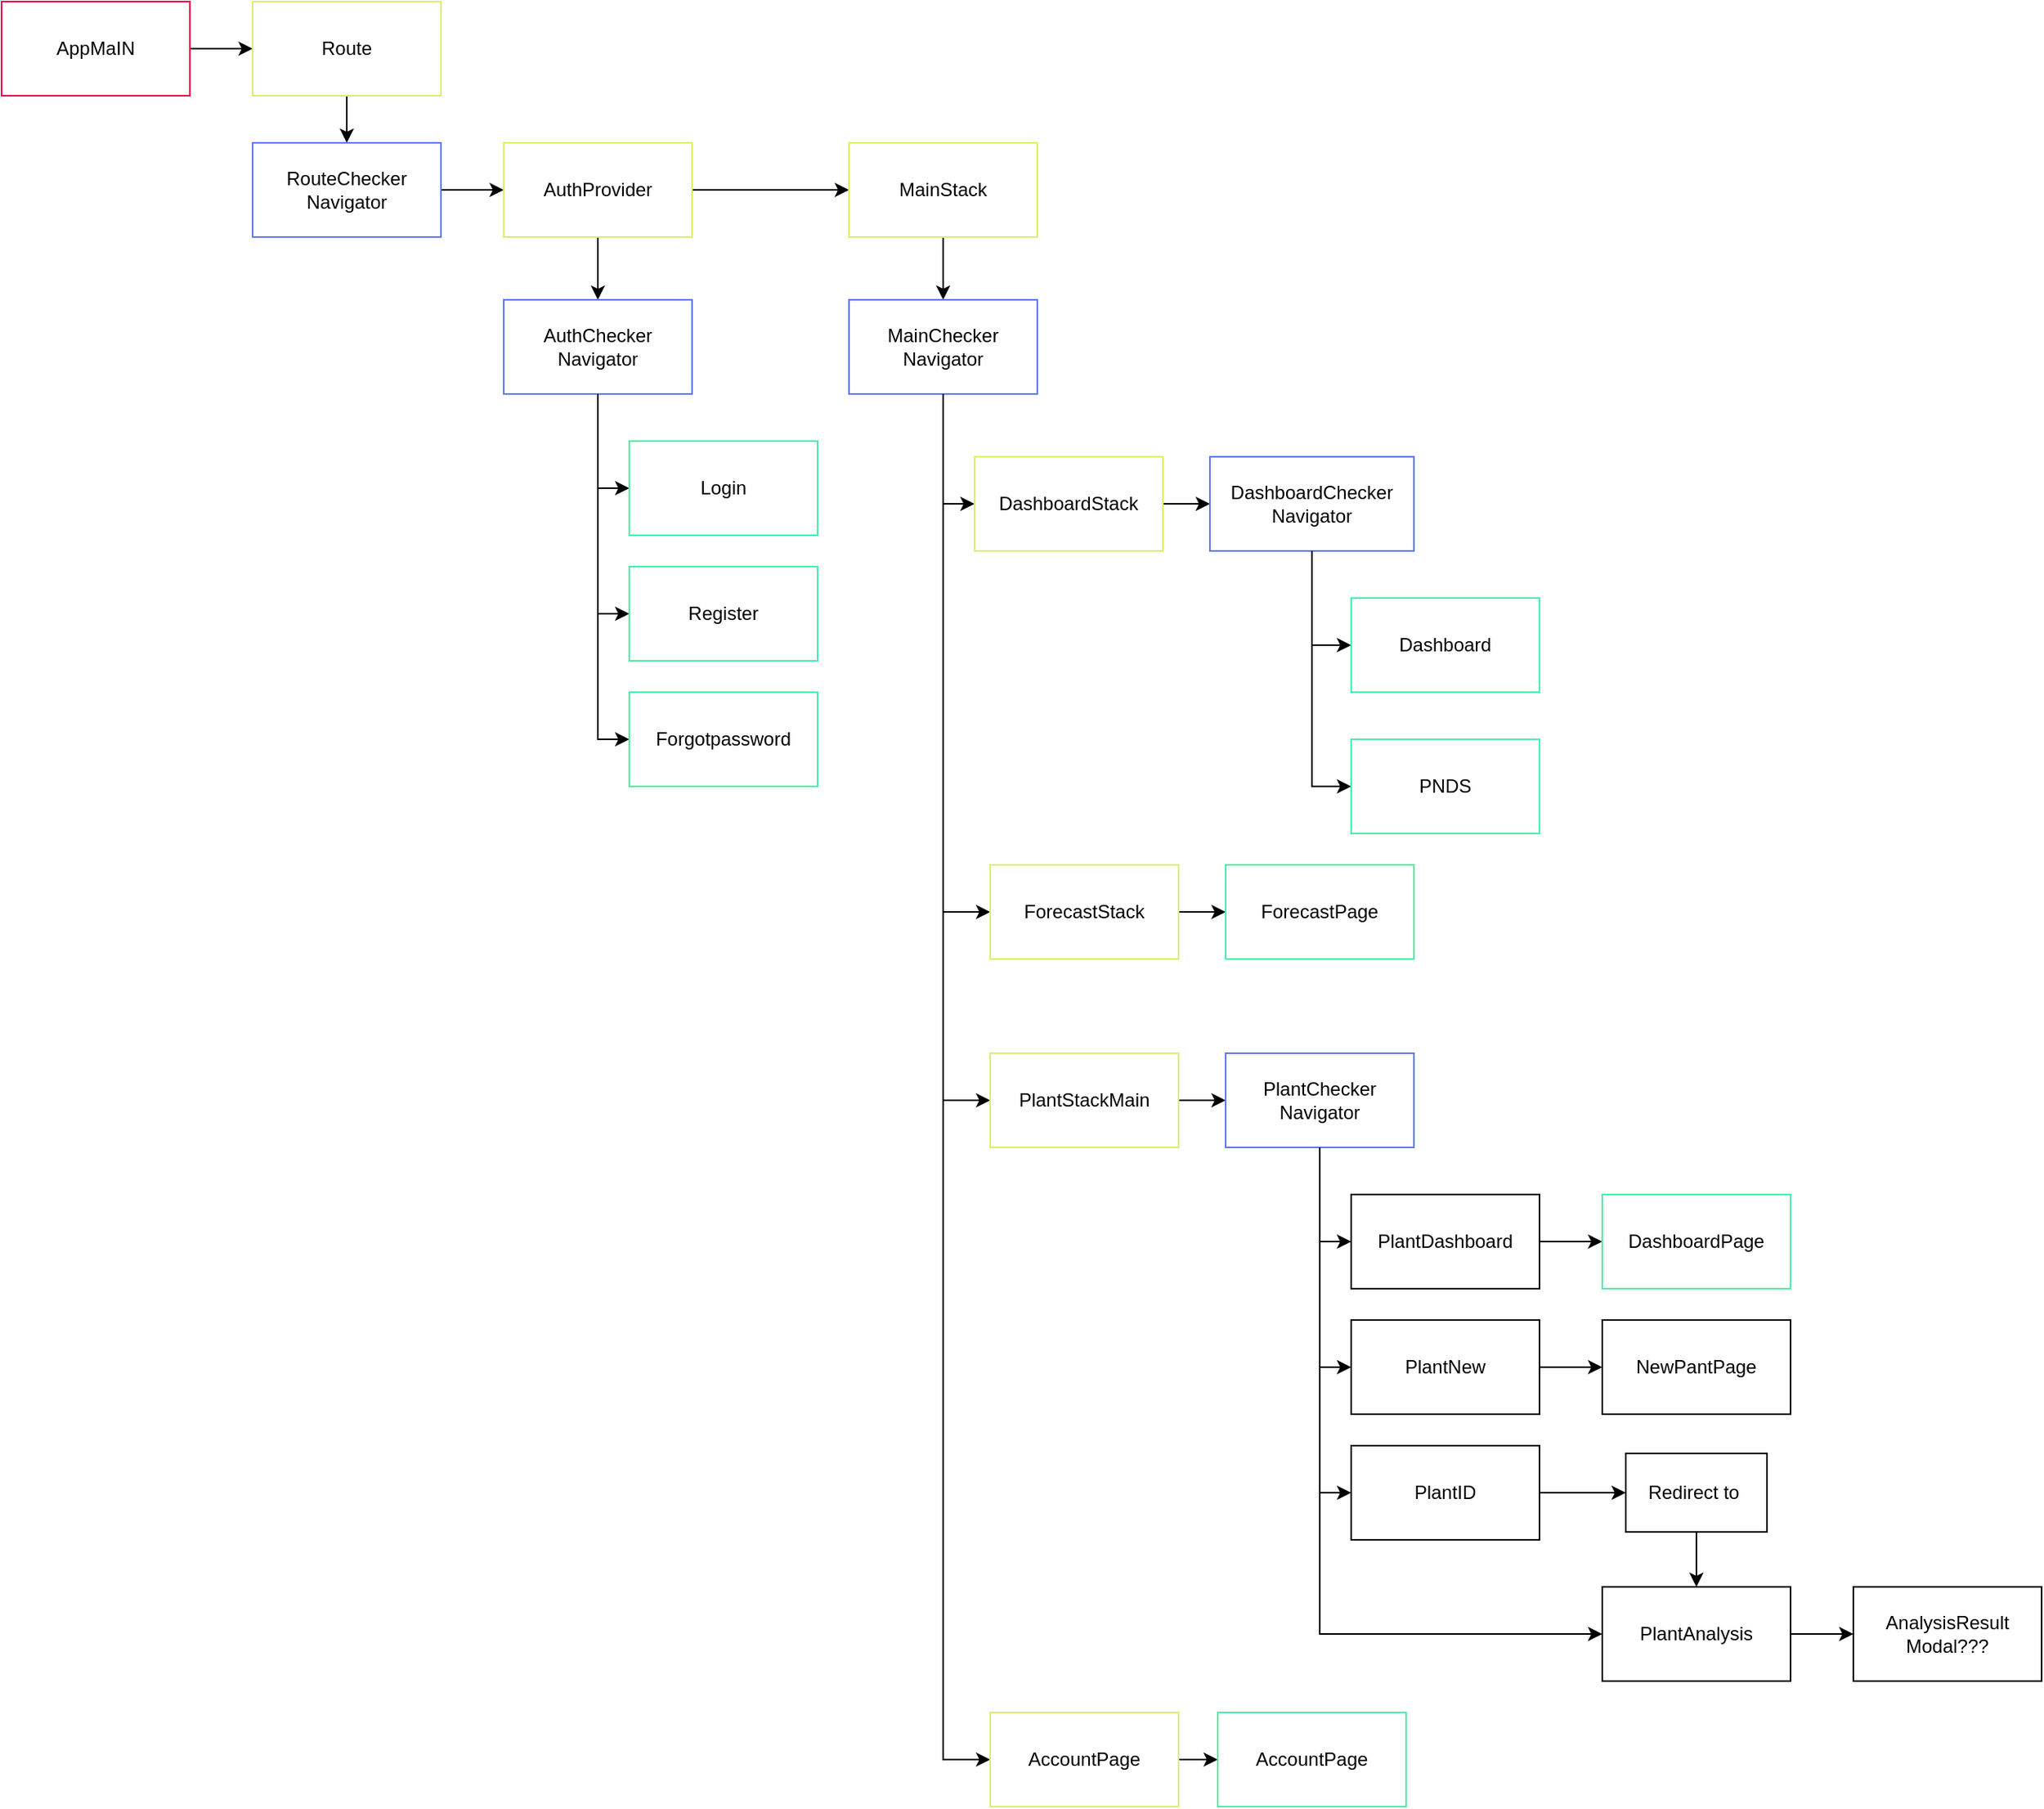 <mxfile version="21.5.1" type="device">
  <diagram name="Page-1" id="Y5JtWHxv7Y_PkE-OMQh9">
    <mxGraphModel dx="2476" dy="1280" grid="1" gridSize="10" guides="1" tooltips="1" connect="1" arrows="1" fold="1" page="1" pageScale="1" pageWidth="850" pageHeight="1100" math="0" shadow="0">
      <root>
        <mxCell id="0" />
        <mxCell id="1" parent="0" />
        <mxCell id="dBR_JviWxrnZ7EOf8OUJ-3" value="" style="edgeStyle=orthogonalEdgeStyle;rounded=0;orthogonalLoop=1;jettySize=auto;html=1;" edge="1" parent="1" source="dBR_JviWxrnZ7EOf8OUJ-1" target="dBR_JviWxrnZ7EOf8OUJ-2">
          <mxGeometry relative="1" as="geometry" />
        </mxCell>
        <mxCell id="dBR_JviWxrnZ7EOf8OUJ-1" value="AppMaIN" style="rounded=0;whiteSpace=wrap;html=1;strokeColor=#F0054B;" vertex="1" parent="1">
          <mxGeometry x="50" y="40" width="120" height="60" as="geometry" />
        </mxCell>
        <mxCell id="dBR_JviWxrnZ7EOf8OUJ-7" value="" style="edgeStyle=orthogonalEdgeStyle;rounded=0;orthogonalLoop=1;jettySize=auto;html=1;" edge="1" parent="1" source="dBR_JviWxrnZ7EOf8OUJ-2" target="dBR_JviWxrnZ7EOf8OUJ-6">
          <mxGeometry relative="1" as="geometry" />
        </mxCell>
        <mxCell id="dBR_JviWxrnZ7EOf8OUJ-2" value="Route" style="rounded=0;whiteSpace=wrap;html=1;" vertex="1" parent="1">
          <mxGeometry x="210" y="40" width="120" height="60" as="geometry" />
        </mxCell>
        <mxCell id="dBR_JviWxrnZ7EOf8OUJ-9" value="" style="edgeStyle=orthogonalEdgeStyle;rounded=0;orthogonalLoop=1;jettySize=auto;html=1;" edge="1" parent="1" source="dBR_JviWxrnZ7EOf8OUJ-6" target="dBR_JviWxrnZ7EOf8OUJ-8">
          <mxGeometry relative="1" as="geometry" />
        </mxCell>
        <mxCell id="dBR_JviWxrnZ7EOf8OUJ-6" value="RouteChecker&lt;br&gt;Navigator" style="rounded=0;whiteSpace=wrap;html=1;strokeColor=#6078F0;" vertex="1" parent="1">
          <mxGeometry x="210" y="130" width="120" height="60" as="geometry" />
        </mxCell>
        <mxCell id="dBR_JviWxrnZ7EOf8OUJ-11" value="" style="edgeStyle=orthogonalEdgeStyle;rounded=0;orthogonalLoop=1;jettySize=auto;html=1;" edge="1" parent="1" source="dBR_JviWxrnZ7EOf8OUJ-8" target="dBR_JviWxrnZ7EOf8OUJ-10">
          <mxGeometry relative="1" as="geometry" />
        </mxCell>
        <mxCell id="dBR_JviWxrnZ7EOf8OUJ-13" value="" style="edgeStyle=orthogonalEdgeStyle;rounded=0;orthogonalLoop=1;jettySize=auto;html=1;" edge="1" parent="1" source="dBR_JviWxrnZ7EOf8OUJ-8" target="dBR_JviWxrnZ7EOf8OUJ-12">
          <mxGeometry relative="1" as="geometry" />
        </mxCell>
        <mxCell id="dBR_JviWxrnZ7EOf8OUJ-8" value="AuthProvider" style="rounded=0;whiteSpace=wrap;html=1;" vertex="1" parent="1">
          <mxGeometry x="370" y="130" width="120" height="60" as="geometry" />
        </mxCell>
        <mxCell id="dBR_JviWxrnZ7EOf8OUJ-23" value="" style="edgeStyle=orthogonalEdgeStyle;rounded=0;orthogonalLoop=1;jettySize=auto;html=1;" edge="1" parent="1" source="dBR_JviWxrnZ7EOf8OUJ-10" target="dBR_JviWxrnZ7EOf8OUJ-22">
          <mxGeometry relative="1" as="geometry" />
        </mxCell>
        <mxCell id="dBR_JviWxrnZ7EOf8OUJ-10" value="MainStack" style="rounded=0;whiteSpace=wrap;html=1;" vertex="1" parent="1">
          <mxGeometry x="590" y="130" width="120" height="60" as="geometry" />
        </mxCell>
        <mxCell id="dBR_JviWxrnZ7EOf8OUJ-15" value="" style="edgeStyle=orthogonalEdgeStyle;rounded=0;orthogonalLoop=1;jettySize=auto;html=1;entryX=0;entryY=0.5;entryDx=0;entryDy=0;" edge="1" parent="1" source="dBR_JviWxrnZ7EOf8OUJ-12" target="dBR_JviWxrnZ7EOf8OUJ-14">
          <mxGeometry relative="1" as="geometry" />
        </mxCell>
        <mxCell id="dBR_JviWxrnZ7EOf8OUJ-12" value="AuthChecker&lt;br&gt;Navigator" style="rounded=0;whiteSpace=wrap;html=1;strokeColor=#6078F0;" vertex="1" parent="1">
          <mxGeometry x="370" y="230" width="120" height="60" as="geometry" />
        </mxCell>
        <mxCell id="dBR_JviWxrnZ7EOf8OUJ-17" value="" style="edgeStyle=orthogonalEdgeStyle;rounded=0;orthogonalLoop=1;jettySize=auto;html=1;entryX=0;entryY=0.5;entryDx=0;entryDy=0;exitX=0.5;exitY=1;exitDx=0;exitDy=0;" edge="1" parent="1" source="dBR_JviWxrnZ7EOf8OUJ-12" target="dBR_JviWxrnZ7EOf8OUJ-16">
          <mxGeometry relative="1" as="geometry">
            <mxPoint x="430" y="330" as="sourcePoint" />
          </mxGeometry>
        </mxCell>
        <mxCell id="dBR_JviWxrnZ7EOf8OUJ-14" value="Login" style="rounded=0;whiteSpace=wrap;html=1;strokeColor=#4AF0A8;" vertex="1" parent="1">
          <mxGeometry x="450" y="320" width="120" height="60" as="geometry" />
        </mxCell>
        <mxCell id="dBR_JviWxrnZ7EOf8OUJ-19" value="" style="edgeStyle=orthogonalEdgeStyle;rounded=0;orthogonalLoop=1;jettySize=auto;html=1;exitX=0.5;exitY=1;exitDx=0;exitDy=0;entryX=0;entryY=0.5;entryDx=0;entryDy=0;" edge="1" parent="1" source="dBR_JviWxrnZ7EOf8OUJ-12" target="dBR_JviWxrnZ7EOf8OUJ-18">
          <mxGeometry relative="1" as="geometry" />
        </mxCell>
        <mxCell id="dBR_JviWxrnZ7EOf8OUJ-16" value="Register" style="rounded=0;whiteSpace=wrap;html=1;strokeColor=#4AF0A8;" vertex="1" parent="1">
          <mxGeometry x="450" y="400" width="120" height="60" as="geometry" />
        </mxCell>
        <mxCell id="dBR_JviWxrnZ7EOf8OUJ-18" value="Forgotpassword" style="rounded=0;whiteSpace=wrap;html=1;strokeColor=#4AF0A8;" vertex="1" parent="1">
          <mxGeometry x="450" y="480" width="120" height="60" as="geometry" />
        </mxCell>
        <mxCell id="dBR_JviWxrnZ7EOf8OUJ-25" value="" style="edgeStyle=orthogonalEdgeStyle;rounded=0;orthogonalLoop=1;jettySize=auto;html=1;entryX=0;entryY=0.5;entryDx=0;entryDy=0;" edge="1" parent="1" source="dBR_JviWxrnZ7EOf8OUJ-22" target="dBR_JviWxrnZ7EOf8OUJ-24">
          <mxGeometry relative="1" as="geometry" />
        </mxCell>
        <mxCell id="dBR_JviWxrnZ7EOf8OUJ-22" value="MainChecker&lt;br&gt;Navigator" style="rounded=0;whiteSpace=wrap;html=1;strokeColor=#6078F0;" vertex="1" parent="1">
          <mxGeometry x="590" y="230" width="120" height="60" as="geometry" />
        </mxCell>
        <mxCell id="dBR_JviWxrnZ7EOf8OUJ-27" value="" style="edgeStyle=orthogonalEdgeStyle;rounded=0;orthogonalLoop=1;jettySize=auto;html=1;entryX=0;entryY=0.5;entryDx=0;entryDy=0;exitX=0.5;exitY=1;exitDx=0;exitDy=0;" edge="1" parent="1" source="dBR_JviWxrnZ7EOf8OUJ-22" target="dBR_JviWxrnZ7EOf8OUJ-26">
          <mxGeometry relative="1" as="geometry" />
        </mxCell>
        <mxCell id="dBR_JviWxrnZ7EOf8OUJ-33" value="" style="edgeStyle=orthogonalEdgeStyle;rounded=0;orthogonalLoop=1;jettySize=auto;html=1;" edge="1" parent="1" source="dBR_JviWxrnZ7EOf8OUJ-24" target="dBR_JviWxrnZ7EOf8OUJ-32">
          <mxGeometry relative="1" as="geometry" />
        </mxCell>
        <mxCell id="dBR_JviWxrnZ7EOf8OUJ-24" value="DashboardStack" style="rounded=0;whiteSpace=wrap;html=1;strokeColor=#DAF06C;" vertex="1" parent="1">
          <mxGeometry x="670" y="330" width="120" height="60" as="geometry" />
        </mxCell>
        <mxCell id="dBR_JviWxrnZ7EOf8OUJ-29" value="" style="edgeStyle=orthogonalEdgeStyle;rounded=0;orthogonalLoop=1;jettySize=auto;html=1;exitX=0.5;exitY=1;exitDx=0;exitDy=0;entryX=0;entryY=0.5;entryDx=0;entryDy=0;" edge="1" parent="1" source="dBR_JviWxrnZ7EOf8OUJ-22" target="dBR_JviWxrnZ7EOf8OUJ-28">
          <mxGeometry relative="1" as="geometry" />
        </mxCell>
        <mxCell id="dBR_JviWxrnZ7EOf8OUJ-39" value="" style="edgeStyle=orthogonalEdgeStyle;rounded=0;orthogonalLoop=1;jettySize=auto;html=1;" edge="1" parent="1" source="dBR_JviWxrnZ7EOf8OUJ-26" target="dBR_JviWxrnZ7EOf8OUJ-38">
          <mxGeometry relative="1" as="geometry" />
        </mxCell>
        <mxCell id="dBR_JviWxrnZ7EOf8OUJ-26" value="ForecastStack" style="rounded=0;whiteSpace=wrap;html=1;strokeColor=#DAF06C;" vertex="1" parent="1">
          <mxGeometry x="680" y="590" width="120" height="60" as="geometry" />
        </mxCell>
        <mxCell id="dBR_JviWxrnZ7EOf8OUJ-31" value="" style="edgeStyle=orthogonalEdgeStyle;rounded=0;orthogonalLoop=1;jettySize=auto;html=1;exitX=0.5;exitY=1;exitDx=0;exitDy=0;entryX=0;entryY=0.5;entryDx=0;entryDy=0;" edge="1" parent="1" source="dBR_JviWxrnZ7EOf8OUJ-22" target="dBR_JviWxrnZ7EOf8OUJ-30">
          <mxGeometry relative="1" as="geometry" />
        </mxCell>
        <mxCell id="dBR_JviWxrnZ7EOf8OUJ-41" value="" style="edgeStyle=orthogonalEdgeStyle;rounded=0;orthogonalLoop=1;jettySize=auto;html=1;" edge="1" parent="1" source="dBR_JviWxrnZ7EOf8OUJ-28" target="dBR_JviWxrnZ7EOf8OUJ-40">
          <mxGeometry relative="1" as="geometry" />
        </mxCell>
        <mxCell id="dBR_JviWxrnZ7EOf8OUJ-28" value="PlantStackMain" style="rounded=0;whiteSpace=wrap;html=1;strokeColor=#DAF06C;" vertex="1" parent="1">
          <mxGeometry x="680" y="710" width="120" height="60" as="geometry" />
        </mxCell>
        <mxCell id="dBR_JviWxrnZ7EOf8OUJ-68" value="" style="edgeStyle=orthogonalEdgeStyle;rounded=0;orthogonalLoop=1;jettySize=auto;html=1;" edge="1" parent="1" source="dBR_JviWxrnZ7EOf8OUJ-30" target="dBR_JviWxrnZ7EOf8OUJ-67">
          <mxGeometry relative="1" as="geometry" />
        </mxCell>
        <mxCell id="dBR_JviWxrnZ7EOf8OUJ-30" value="AccountPage" style="rounded=0;whiteSpace=wrap;html=1;strokeColor=#DAF06C;" vertex="1" parent="1">
          <mxGeometry x="680" y="1130" width="120" height="60" as="geometry" />
        </mxCell>
        <mxCell id="dBR_JviWxrnZ7EOf8OUJ-35" value="" style="edgeStyle=orthogonalEdgeStyle;rounded=0;orthogonalLoop=1;jettySize=auto;html=1;entryX=0;entryY=0.5;entryDx=0;entryDy=0;" edge="1" parent="1" source="dBR_JviWxrnZ7EOf8OUJ-32" target="dBR_JviWxrnZ7EOf8OUJ-34">
          <mxGeometry relative="1" as="geometry" />
        </mxCell>
        <mxCell id="dBR_JviWxrnZ7EOf8OUJ-32" value="DashboardChecker&lt;br&gt;Navigator" style="rounded=0;whiteSpace=wrap;html=1;strokeColor=#6078F0;" vertex="1" parent="1">
          <mxGeometry x="820" y="330" width="130" height="60" as="geometry" />
        </mxCell>
        <mxCell id="dBR_JviWxrnZ7EOf8OUJ-37" value="" style="edgeStyle=orthogonalEdgeStyle;rounded=0;orthogonalLoop=1;jettySize=auto;html=1;exitX=0.5;exitY=1;exitDx=0;exitDy=0;entryX=0;entryY=0.5;entryDx=0;entryDy=0;" edge="1" parent="1" source="dBR_JviWxrnZ7EOf8OUJ-32" target="dBR_JviWxrnZ7EOf8OUJ-36">
          <mxGeometry relative="1" as="geometry" />
        </mxCell>
        <mxCell id="dBR_JviWxrnZ7EOf8OUJ-34" value="Dashboard" style="rounded=0;whiteSpace=wrap;html=1;strokeColor=#4AF0A8;" vertex="1" parent="1">
          <mxGeometry x="910" y="420" width="120" height="60" as="geometry" />
        </mxCell>
        <mxCell id="dBR_JviWxrnZ7EOf8OUJ-36" value="PNDS" style="rounded=0;whiteSpace=wrap;html=1;strokeColor=#4AF0A8;" vertex="1" parent="1">
          <mxGeometry x="910" y="510" width="120" height="60" as="geometry" />
        </mxCell>
        <mxCell id="dBR_JviWxrnZ7EOf8OUJ-38" value="ForecastPage" style="rounded=0;whiteSpace=wrap;html=1;strokeColor=#4AF0A8;" vertex="1" parent="1">
          <mxGeometry x="830" y="590" width="120" height="60" as="geometry" />
        </mxCell>
        <mxCell id="dBR_JviWxrnZ7EOf8OUJ-43" value="" style="edgeStyle=orthogonalEdgeStyle;rounded=0;orthogonalLoop=1;jettySize=auto;html=1;entryX=0;entryY=0.5;entryDx=0;entryDy=0;" edge="1" parent="1" source="dBR_JviWxrnZ7EOf8OUJ-40" target="dBR_JviWxrnZ7EOf8OUJ-42">
          <mxGeometry relative="1" as="geometry" />
        </mxCell>
        <mxCell id="dBR_JviWxrnZ7EOf8OUJ-40" value="PlantChecker&lt;br&gt;Navigator" style="rounded=0;whiteSpace=wrap;html=1;" vertex="1" parent="1">
          <mxGeometry x="830" y="710" width="120" height="60" as="geometry" />
        </mxCell>
        <mxCell id="dBR_JviWxrnZ7EOf8OUJ-45" value="" style="edgeStyle=orthogonalEdgeStyle;rounded=0;orthogonalLoop=1;jettySize=auto;html=1;entryX=0;entryY=0.5;entryDx=0;entryDy=0;exitX=0.5;exitY=1;exitDx=0;exitDy=0;" edge="1" parent="1" source="dBR_JviWxrnZ7EOf8OUJ-40" target="dBR_JviWxrnZ7EOf8OUJ-44">
          <mxGeometry relative="1" as="geometry" />
        </mxCell>
        <mxCell id="dBR_JviWxrnZ7EOf8OUJ-47" value="" style="edgeStyle=orthogonalEdgeStyle;rounded=0;orthogonalLoop=1;jettySize=auto;html=1;" edge="1" parent="1" source="dBR_JviWxrnZ7EOf8OUJ-42" target="dBR_JviWxrnZ7EOf8OUJ-46">
          <mxGeometry relative="1" as="geometry" />
        </mxCell>
        <mxCell id="dBR_JviWxrnZ7EOf8OUJ-42" value="PlantDashboard" style="rounded=0;whiteSpace=wrap;html=1;" vertex="1" parent="1">
          <mxGeometry x="910" y="800" width="120" height="60" as="geometry" />
        </mxCell>
        <mxCell id="dBR_JviWxrnZ7EOf8OUJ-55" value="" style="edgeStyle=orthogonalEdgeStyle;rounded=0;orthogonalLoop=1;jettySize=auto;html=1;exitX=0.5;exitY=1;exitDx=0;exitDy=0;entryX=0;entryY=0.5;entryDx=0;entryDy=0;" edge="1" parent="1" source="dBR_JviWxrnZ7EOf8OUJ-51" target="dBR_JviWxrnZ7EOf8OUJ-54">
          <mxGeometry relative="1" as="geometry" />
        </mxCell>
        <mxCell id="dBR_JviWxrnZ7EOf8OUJ-57" value="" style="edgeStyle=orthogonalEdgeStyle;rounded=0;orthogonalLoop=1;jettySize=auto;html=1;" edge="1" parent="1" source="dBR_JviWxrnZ7EOf8OUJ-44" target="dBR_JviWxrnZ7EOf8OUJ-56">
          <mxGeometry relative="1" as="geometry" />
        </mxCell>
        <mxCell id="dBR_JviWxrnZ7EOf8OUJ-44" value="PlantNew" style="rounded=0;whiteSpace=wrap;html=1;" vertex="1" parent="1">
          <mxGeometry x="910" y="880" width="120" height="60" as="geometry" />
        </mxCell>
        <mxCell id="dBR_JviWxrnZ7EOf8OUJ-46" value="DashboardPage" style="rounded=0;whiteSpace=wrap;html=1;strokeColor=#4AF0A8;" vertex="1" parent="1">
          <mxGeometry x="1070" y="800" width="120" height="60" as="geometry" />
        </mxCell>
        <mxCell id="dBR_JviWxrnZ7EOf8OUJ-48" value="Route" style="rounded=0;whiteSpace=wrap;html=1;strokeColor=#DAF06C;" vertex="1" parent="1">
          <mxGeometry x="210" y="40" width="120" height="60" as="geometry" />
        </mxCell>
        <mxCell id="dBR_JviWxrnZ7EOf8OUJ-49" value="AuthProvider" style="rounded=0;whiteSpace=wrap;html=1;strokeColor=#DAF06C;" vertex="1" parent="1">
          <mxGeometry x="370" y="130" width="120" height="60" as="geometry" />
        </mxCell>
        <mxCell id="dBR_JviWxrnZ7EOf8OUJ-50" value="MainStack" style="rounded=0;whiteSpace=wrap;html=1;strokeColor=#DAF06C;" vertex="1" parent="1">
          <mxGeometry x="590" y="130" width="120" height="60" as="geometry" />
        </mxCell>
        <mxCell id="dBR_JviWxrnZ7EOf8OUJ-51" value="PlantChecker&lt;br&gt;Navigator" style="rounded=0;whiteSpace=wrap;html=1;strokeColor=#6078F0;" vertex="1" parent="1">
          <mxGeometry x="830" y="710" width="120" height="60" as="geometry" />
        </mxCell>
        <mxCell id="dBR_JviWxrnZ7EOf8OUJ-59" value="" style="edgeStyle=orthogonalEdgeStyle;rounded=0;orthogonalLoop=1;jettySize=auto;html=1;exitX=0.5;exitY=1;exitDx=0;exitDy=0;entryX=0;entryY=0.5;entryDx=0;entryDy=0;" edge="1" parent="1" source="dBR_JviWxrnZ7EOf8OUJ-51" target="dBR_JviWxrnZ7EOf8OUJ-58">
          <mxGeometry relative="1" as="geometry" />
        </mxCell>
        <mxCell id="dBR_JviWxrnZ7EOf8OUJ-64" value="" style="edgeStyle=orthogonalEdgeStyle;rounded=0;orthogonalLoop=1;jettySize=auto;html=1;" edge="1" parent="1" source="dBR_JviWxrnZ7EOf8OUJ-54" target="dBR_JviWxrnZ7EOf8OUJ-63">
          <mxGeometry relative="1" as="geometry" />
        </mxCell>
        <mxCell id="dBR_JviWxrnZ7EOf8OUJ-54" value="PlantID" style="rounded=0;whiteSpace=wrap;html=1;" vertex="1" parent="1">
          <mxGeometry x="910" y="960" width="120" height="60" as="geometry" />
        </mxCell>
        <mxCell id="dBR_JviWxrnZ7EOf8OUJ-56" value="NewPantPage" style="rounded=0;whiteSpace=wrap;html=1;" vertex="1" parent="1">
          <mxGeometry x="1070" y="880" width="120" height="60" as="geometry" />
        </mxCell>
        <mxCell id="dBR_JviWxrnZ7EOf8OUJ-61" value="" style="edgeStyle=orthogonalEdgeStyle;rounded=0;orthogonalLoop=1;jettySize=auto;html=1;" edge="1" parent="1" source="dBR_JviWxrnZ7EOf8OUJ-58" target="dBR_JviWxrnZ7EOf8OUJ-60">
          <mxGeometry relative="1" as="geometry" />
        </mxCell>
        <mxCell id="dBR_JviWxrnZ7EOf8OUJ-58" value="PlantAnalysis" style="rounded=0;whiteSpace=wrap;html=1;" vertex="1" parent="1">
          <mxGeometry x="1070" y="1050" width="120" height="60" as="geometry" />
        </mxCell>
        <mxCell id="dBR_JviWxrnZ7EOf8OUJ-60" value="AnalysisResult&lt;br&gt;Modal???" style="rounded=0;whiteSpace=wrap;html=1;" vertex="1" parent="1">
          <mxGeometry x="1230" y="1050" width="120" height="60" as="geometry" />
        </mxCell>
        <mxCell id="dBR_JviWxrnZ7EOf8OUJ-65" style="edgeStyle=orthogonalEdgeStyle;rounded=0;orthogonalLoop=1;jettySize=auto;html=1;entryX=0.5;entryY=0;entryDx=0;entryDy=0;" edge="1" parent="1" source="dBR_JviWxrnZ7EOf8OUJ-63" target="dBR_JviWxrnZ7EOf8OUJ-58">
          <mxGeometry relative="1" as="geometry" />
        </mxCell>
        <mxCell id="dBR_JviWxrnZ7EOf8OUJ-63" value="Redirect to&amp;nbsp;" style="rounded=0;whiteSpace=wrap;html=1;" vertex="1" parent="1">
          <mxGeometry x="1085" y="965" width="90" height="50" as="geometry" />
        </mxCell>
        <mxCell id="dBR_JviWxrnZ7EOf8OUJ-67" value="AccountPage" style="rounded=0;whiteSpace=wrap;html=1;strokeColor=#4AF0A8;" vertex="1" parent="1">
          <mxGeometry x="825" y="1130" width="120" height="60" as="geometry" />
        </mxCell>
      </root>
    </mxGraphModel>
  </diagram>
</mxfile>
